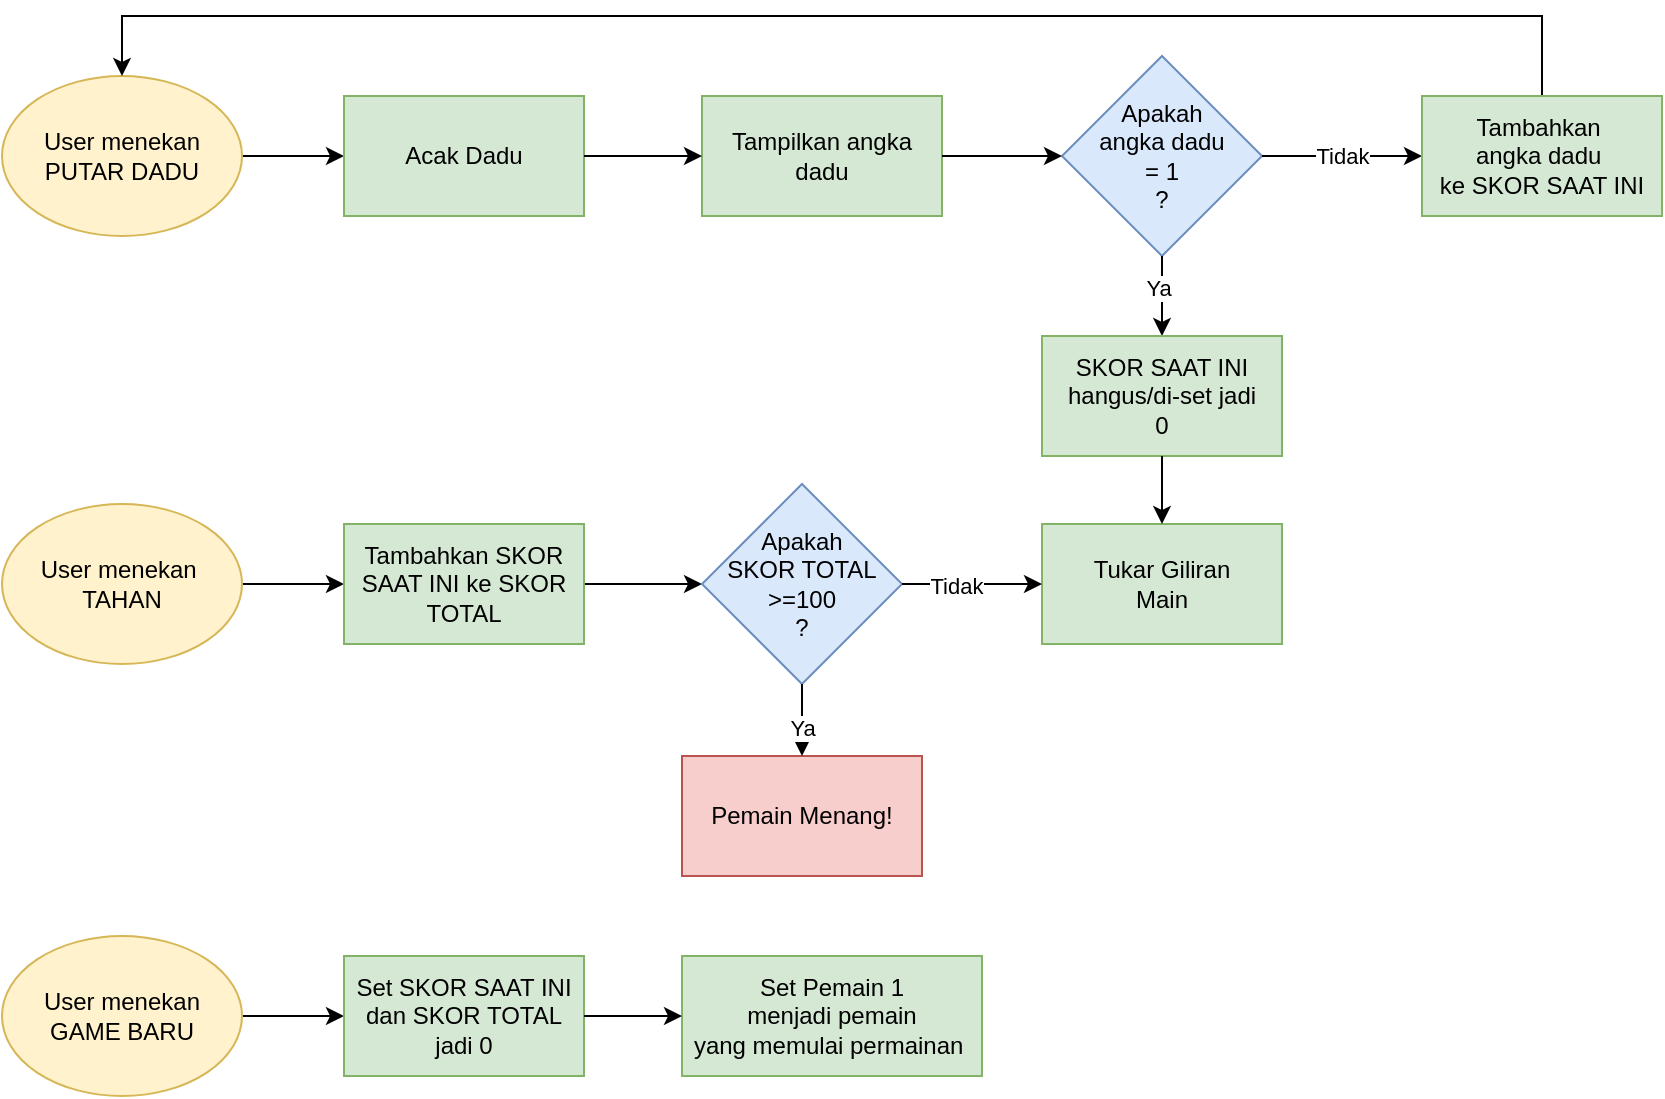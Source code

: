 <mxfile version="22.0.0" type="device">
  <diagram id="C5RBs43oDa-KdzZeNtuy" name="Page-1">
    <mxGraphModel dx="954" dy="647" grid="1" gridSize="10" guides="1" tooltips="1" connect="1" arrows="0" fold="1" page="1" pageScale="1" pageWidth="1169" pageHeight="827" math="0" shadow="0">
      <root>
        <mxCell id="WIyWlLk6GJQsqaUBKTNV-0" />
        <mxCell id="WIyWlLk6GJQsqaUBKTNV-1" parent="WIyWlLk6GJQsqaUBKTNV-0" />
        <mxCell id="ckP3LkdofKtBOID9OqXn-2" value="" style="edgeStyle=orthogonalEdgeStyle;rounded=0;orthogonalLoop=1;jettySize=auto;html=1;" edge="1" parent="WIyWlLk6GJQsqaUBKTNV-1" source="ckP3LkdofKtBOID9OqXn-0" target="ckP3LkdofKtBOID9OqXn-1">
          <mxGeometry relative="1" as="geometry" />
        </mxCell>
        <mxCell id="ckP3LkdofKtBOID9OqXn-0" value="User menekan&lt;br&gt;PUTAR DADU" style="ellipse;whiteSpace=wrap;html=1;fillColor=#fff2cc;strokeColor=#d6b656;" vertex="1" parent="WIyWlLk6GJQsqaUBKTNV-1">
          <mxGeometry x="30" y="110" width="120" height="80" as="geometry" />
        </mxCell>
        <UserObject label="Acak Dadu" id="ckP3LkdofKtBOID9OqXn-1">
          <mxCell style="whiteSpace=wrap;html=1;points=[[0,0,0,0,0],[0,0.25,0,0,0],[0,0.5,0,0,0],[0,0.75,0,0,0],[0,1,0,0,0],[0.25,0,0,0,0],[0.25,1,0,0,0],[0.5,0,0,0,0],[0.5,1,0,0,0],[0.75,0,0,0,0],[0.75,1,0,0,0],[1,0,0,0,0],[1,0.25,0,0,0],[1,0.5,0,0,0],[1,0.75,0,0,0],[1,1,0,0,0]];fillColor=#d5e8d4;strokeColor=#82b366;" vertex="1" parent="WIyWlLk6GJQsqaUBKTNV-1">
            <mxGeometry x="201" y="120" width="120" height="60" as="geometry" />
          </mxCell>
        </UserObject>
        <UserObject label="Tampilkan angka&lt;br&gt;dadu" id="ckP3LkdofKtBOID9OqXn-5">
          <mxCell style="whiteSpace=wrap;html=1;points=[[0,0,0,0,0],[0,0.25,0,0,0],[0,0.5,0,0,0],[0,0.75,0,0,0],[0,1,0,0,0],[0.25,0,0,0,0],[0.25,1,0,0,0],[0.5,0,0,0,0],[0.5,1,0,0,0],[0.75,0,0,0,0],[0.75,1,0,0,0],[1,0,0,0,0],[1,0.25,0,0,0],[1,0.5,0,0,0],[1,0.75,0,0,0],[1,1,0,0,0]];fillColor=#d5e8d4;strokeColor=#82b366;" vertex="1" parent="WIyWlLk6GJQsqaUBKTNV-1">
            <mxGeometry x="380" y="120" width="120" height="60" as="geometry" />
          </mxCell>
        </UserObject>
        <mxCell id="ckP3LkdofKtBOID9OqXn-6" value="" style="endArrow=classic;html=1;rounded=0;exitX=1;exitY=0.5;exitDx=0;exitDy=0;exitPerimeter=0;entryX=0;entryY=0.5;entryDx=0;entryDy=0;entryPerimeter=0;" edge="1" parent="WIyWlLk6GJQsqaUBKTNV-1" source="ckP3LkdofKtBOID9OqXn-1" target="ckP3LkdofKtBOID9OqXn-5">
          <mxGeometry width="50" height="50" relative="1" as="geometry">
            <mxPoint x="390" y="360" as="sourcePoint" />
            <mxPoint x="440" y="310" as="targetPoint" />
          </mxGeometry>
        </mxCell>
        <mxCell id="ckP3LkdofKtBOID9OqXn-7" value="Apakah&lt;br&gt;angka dadu&lt;br&gt;= 1 &lt;br&gt;?" style="rhombus;whiteSpace=wrap;html=1;fillColor=#dae8fc;strokeColor=#6c8ebf;" vertex="1" parent="WIyWlLk6GJQsqaUBKTNV-1">
          <mxGeometry x="560" y="100" width="100" height="100" as="geometry" />
        </mxCell>
        <mxCell id="ckP3LkdofKtBOID9OqXn-8" value="" style="endArrow=classic;html=1;rounded=0;exitX=1;exitY=0.5;exitDx=0;exitDy=0;exitPerimeter=0;" edge="1" parent="WIyWlLk6GJQsqaUBKTNV-1" source="ckP3LkdofKtBOID9OqXn-5" target="ckP3LkdofKtBOID9OqXn-7">
          <mxGeometry width="50" height="50" relative="1" as="geometry">
            <mxPoint x="580" y="360" as="sourcePoint" />
            <mxPoint x="630" y="310" as="targetPoint" />
          </mxGeometry>
        </mxCell>
        <mxCell id="ckP3LkdofKtBOID9OqXn-9" value="Tidak" style="endArrow=classic;html=1;rounded=0;exitX=1;exitY=0.5;exitDx=0;exitDy=0;" edge="1" parent="WIyWlLk6GJQsqaUBKTNV-1" source="ckP3LkdofKtBOID9OqXn-7" target="ckP3LkdofKtBOID9OqXn-10">
          <mxGeometry width="50" height="50" relative="1" as="geometry">
            <mxPoint x="580" y="360" as="sourcePoint" />
            <mxPoint x="630" y="310" as="targetPoint" />
          </mxGeometry>
        </mxCell>
        <mxCell id="ckP3LkdofKtBOID9OqXn-34" style="edgeStyle=orthogonalEdgeStyle;rounded=0;orthogonalLoop=1;jettySize=auto;html=1;exitX=0.5;exitY=0;exitDx=0;exitDy=0;exitPerimeter=0;entryX=0.5;entryY=0;entryDx=0;entryDy=0;" edge="1" parent="WIyWlLk6GJQsqaUBKTNV-1" source="ckP3LkdofKtBOID9OqXn-10" target="ckP3LkdofKtBOID9OqXn-0">
          <mxGeometry relative="1" as="geometry">
            <Array as="points">
              <mxPoint x="800" y="80" />
              <mxPoint x="90" y="80" />
            </Array>
          </mxGeometry>
        </mxCell>
        <UserObject label="Tambahkan&amp;nbsp;&lt;br&gt;angka dadu&amp;nbsp;&lt;br&gt;ke SKOR SAAT INI&lt;br&gt;" id="ckP3LkdofKtBOID9OqXn-10">
          <mxCell style="whiteSpace=wrap;html=1;points=[[0,0,0,0,0],[0,0.25,0,0,0],[0,0.5,0,0,0],[0,0.75,0,0,0],[0,1,0,0,0],[0.25,0,0,0,0],[0.25,1,0,0,0],[0.5,0,0,0,0],[0.5,1,0,0,0],[0.75,0,0,0,0],[0.75,1,0,0,0],[1,0,0,0,0],[1,0.25,0,0,0],[1,0.5,0,0,0],[1,0.75,0,0,0],[1,1,0,0,0]];fillColor=#d5e8d4;strokeColor=#82b366;" vertex="1" parent="WIyWlLk6GJQsqaUBKTNV-1">
            <mxGeometry x="740" y="120" width="120" height="60" as="geometry" />
          </mxCell>
        </UserObject>
        <mxCell id="ckP3LkdofKtBOID9OqXn-14" value="" style="edgeStyle=orthogonalEdgeStyle;rounded=0;orthogonalLoop=1;jettySize=auto;html=1;" edge="1" parent="WIyWlLk6GJQsqaUBKTNV-1" source="ckP3LkdofKtBOID9OqXn-15" target="ckP3LkdofKtBOID9OqXn-16">
          <mxGeometry relative="1" as="geometry" />
        </mxCell>
        <mxCell id="ckP3LkdofKtBOID9OqXn-15" value="User menekan&amp;nbsp;&lt;br&gt;TAHAN" style="ellipse;whiteSpace=wrap;html=1;fillColor=#fff2cc;strokeColor=#d6b656;" vertex="1" parent="WIyWlLk6GJQsqaUBKTNV-1">
          <mxGeometry x="30" y="324" width="120" height="80" as="geometry" />
        </mxCell>
        <mxCell id="ckP3LkdofKtBOID9OqXn-18" style="edgeStyle=orthogonalEdgeStyle;rounded=0;orthogonalLoop=1;jettySize=auto;html=1;exitX=1;exitY=0.5;exitDx=0;exitDy=0;exitPerimeter=0;entryX=0;entryY=0.5;entryDx=0;entryDy=0;" edge="1" parent="WIyWlLk6GJQsqaUBKTNV-1" source="ckP3LkdofKtBOID9OqXn-16" target="ckP3LkdofKtBOID9OqXn-17">
          <mxGeometry relative="1" as="geometry" />
        </mxCell>
        <UserObject label="Tambahkan SKOR SAAT INI ke SKOR&lt;br&gt;TOTAL" id="ckP3LkdofKtBOID9OqXn-16">
          <mxCell style="whiteSpace=wrap;html=1;points=[[0,0,0,0,0],[0,0.25,0,0,0],[0,0.5,0,0,0],[0,0.75,0,0,0],[0,1,0,0,0],[0.25,0,0,0,0],[0.25,1,0,0,0],[0.5,0,0,0,0],[0.5,1,0,0,0],[0.75,0,0,0,0],[0.75,1,0,0,0],[1,0,0,0,0],[1,0.25,0,0,0],[1,0.5,0,0,0],[1,0.75,0,0,0],[1,1,0,0,0]];fillColor=#d5e8d4;strokeColor=#82b366;" vertex="1" parent="WIyWlLk6GJQsqaUBKTNV-1">
            <mxGeometry x="201" y="334" width="120" height="60" as="geometry" />
          </mxCell>
        </UserObject>
        <mxCell id="ckP3LkdofKtBOID9OqXn-17" value="Apakah&lt;br&gt;SKOR TOTAL&lt;br&gt;&amp;gt;=100&lt;br&gt;?" style="rhombus;whiteSpace=wrap;html=1;fillColor=#dae8fc;strokeColor=#6c8ebf;" vertex="1" parent="WIyWlLk6GJQsqaUBKTNV-1">
          <mxGeometry x="380" y="314" width="100" height="100" as="geometry" />
        </mxCell>
        <UserObject label="Tukar Giliran&lt;br&gt;Main" id="ckP3LkdofKtBOID9OqXn-19">
          <mxCell style="whiteSpace=wrap;html=1;points=[[0,0,0,0,0],[0,0.25,0,0,0],[0,0.5,0,0,0],[0,0.75,0,0,0],[0,1,0,0,0],[0.25,0,0,0,0],[0.25,1,0,0,0],[0.5,0,0,0,0],[0.5,1,0,0,0],[0.75,0,0,0,0],[0.75,1,0,0,0],[1,0,0,0,0],[1,0.25,0,0,0],[1,0.5,0,0,0],[1,0.75,0,0,0],[1,1,0,0,0]];fillColor=#d5e8d4;strokeColor=#82b366;" vertex="1" parent="WIyWlLk6GJQsqaUBKTNV-1">
            <mxGeometry x="550" y="334" width="120" height="60" as="geometry" />
          </mxCell>
        </UserObject>
        <mxCell id="ckP3LkdofKtBOID9OqXn-20" style="edgeStyle=orthogonalEdgeStyle;rounded=0;orthogonalLoop=1;jettySize=auto;html=1;exitX=1;exitY=0.5;exitDx=0;exitDy=0;entryX=0;entryY=0.5;entryDx=0;entryDy=0;entryPerimeter=0;" edge="1" parent="WIyWlLk6GJQsqaUBKTNV-1" source="ckP3LkdofKtBOID9OqXn-17" target="ckP3LkdofKtBOID9OqXn-19">
          <mxGeometry relative="1" as="geometry" />
        </mxCell>
        <mxCell id="ckP3LkdofKtBOID9OqXn-21" value="Tidak" style="edgeLabel;html=1;align=center;verticalAlign=middle;resizable=0;points=[];" vertex="1" connectable="0" parent="ckP3LkdofKtBOID9OqXn-20">
          <mxGeometry x="-0.233" y="-1" relative="1" as="geometry">
            <mxPoint as="offset" />
          </mxGeometry>
        </mxCell>
        <mxCell id="ckP3LkdofKtBOID9OqXn-22" style="edgeStyle=orthogonalEdgeStyle;rounded=0;orthogonalLoop=1;jettySize=auto;html=1;exitX=0.5;exitY=1;exitDx=0;exitDy=0;entryX=0.5;entryY=0;entryDx=0;entryDy=0;entryPerimeter=0;" edge="1" parent="WIyWlLk6GJQsqaUBKTNV-1" source="ckP3LkdofKtBOID9OqXn-7" target="ckP3LkdofKtBOID9OqXn-24">
          <mxGeometry relative="1" as="geometry" />
        </mxCell>
        <mxCell id="ckP3LkdofKtBOID9OqXn-23" value="Ya" style="edgeLabel;html=1;align=center;verticalAlign=middle;resizable=0;points=[];" vertex="1" connectable="0" parent="ckP3LkdofKtBOID9OqXn-22">
          <mxGeometry x="-0.2" y="-2" relative="1" as="geometry">
            <mxPoint as="offset" />
          </mxGeometry>
        </mxCell>
        <UserObject label="SKOR SAAT INI hangus/di-set jadi&lt;br&gt;0" id="ckP3LkdofKtBOID9OqXn-24">
          <mxCell style="whiteSpace=wrap;html=1;points=[[0,0,0,0,0],[0,0.25,0,0,0],[0,0.5,0,0,0],[0,0.75,0,0,0],[0,1,0,0,0],[0.25,0,0,0,0],[0.25,1,0,0,0],[0.5,0,0,0,0],[0.5,1,0,0,0],[0.75,0,0,0,0],[0.75,1,0,0,0],[1,0,0,0,0],[1,0.25,0,0,0],[1,0.5,0,0,0],[1,0.75,0,0,0],[1,1,0,0,0]];fillColor=#d5e8d4;strokeColor=#82b366;" vertex="1" parent="WIyWlLk6GJQsqaUBKTNV-1">
            <mxGeometry x="550" y="240" width="120" height="60" as="geometry" />
          </mxCell>
        </UserObject>
        <mxCell id="ckP3LkdofKtBOID9OqXn-25" style="edgeStyle=orthogonalEdgeStyle;rounded=0;orthogonalLoop=1;jettySize=auto;html=1;exitX=0.5;exitY=1;exitDx=0;exitDy=0;exitPerimeter=0;entryX=0.5;entryY=0;entryDx=0;entryDy=0;entryPerimeter=0;" edge="1" parent="WIyWlLk6GJQsqaUBKTNV-1" source="ckP3LkdofKtBOID9OqXn-24" target="ckP3LkdofKtBOID9OqXn-19">
          <mxGeometry relative="1" as="geometry" />
        </mxCell>
        <UserObject label="Pemain Menang!" id="ckP3LkdofKtBOID9OqXn-26">
          <mxCell style="whiteSpace=wrap;html=1;points=[[0,0,0,0,0],[0,0.25,0,0,0],[0,0.5,0,0,0],[0,0.75,0,0,0],[0,1,0,0,0],[0.25,0,0,0,0],[0.25,1,0,0,0],[0.5,0,0,0,0],[0.5,1,0,0,0],[0.75,0,0,0,0],[0.75,1,0,0,0],[1,0,0,0,0],[1,0.25,0,0,0],[1,0.5,0,0,0],[1,0.75,0,0,0],[1,1,0,0,0]];fillColor=#f8cecc;strokeColor=#b85450;" vertex="1" parent="WIyWlLk6GJQsqaUBKTNV-1">
            <mxGeometry x="370" y="450" width="120" height="60" as="geometry" />
          </mxCell>
        </UserObject>
        <mxCell id="ckP3LkdofKtBOID9OqXn-27" style="edgeStyle=orthogonalEdgeStyle;rounded=0;orthogonalLoop=1;jettySize=auto;html=1;exitX=0.5;exitY=1;exitDx=0;exitDy=0;entryX=0.5;entryY=0;entryDx=0;entryDy=0;entryPerimeter=0;" edge="1" parent="WIyWlLk6GJQsqaUBKTNV-1" source="ckP3LkdofKtBOID9OqXn-17" target="ckP3LkdofKtBOID9OqXn-26">
          <mxGeometry relative="1" as="geometry" />
        </mxCell>
        <mxCell id="ckP3LkdofKtBOID9OqXn-28" value="Ya" style="edgeLabel;html=1;align=center;verticalAlign=middle;resizable=0;points=[];" vertex="1" connectable="0" parent="ckP3LkdofKtBOID9OqXn-27">
          <mxGeometry x="0.217" relative="1" as="geometry">
            <mxPoint as="offset" />
          </mxGeometry>
        </mxCell>
        <mxCell id="ckP3LkdofKtBOID9OqXn-29" value="" style="edgeStyle=orthogonalEdgeStyle;rounded=0;orthogonalLoop=1;jettySize=auto;html=1;" edge="1" parent="WIyWlLk6GJQsqaUBKTNV-1" source="ckP3LkdofKtBOID9OqXn-30" target="ckP3LkdofKtBOID9OqXn-31">
          <mxGeometry relative="1" as="geometry" />
        </mxCell>
        <mxCell id="ckP3LkdofKtBOID9OqXn-30" value="User menekan&lt;br&gt;GAME BARU" style="ellipse;whiteSpace=wrap;html=1;fillColor=#fff2cc;strokeColor=#d6b656;" vertex="1" parent="WIyWlLk6GJQsqaUBKTNV-1">
          <mxGeometry x="30" y="540" width="120" height="80" as="geometry" />
        </mxCell>
        <UserObject label="Set SKOR SAAT INI dan SKOR TOTAL jadi 0" id="ckP3LkdofKtBOID9OqXn-31">
          <mxCell style="whiteSpace=wrap;html=1;points=[[0,0,0,0,0],[0,0.25,0,0,0],[0,0.5,0,0,0],[0,0.75,0,0,0],[0,1,0,0,0],[0.25,0,0,0,0],[0.25,1,0,0,0],[0.5,0,0,0,0],[0.5,1,0,0,0],[0.75,0,0,0,0],[0.75,1,0,0,0],[1,0,0,0,0],[1,0.25,0,0,0],[1,0.5,0,0,0],[1,0.75,0,0,0],[1,1,0,0,0]];fillColor=#d5e8d4;strokeColor=#82b366;" vertex="1" parent="WIyWlLk6GJQsqaUBKTNV-1">
            <mxGeometry x="201" y="550" width="120" height="60" as="geometry" />
          </mxCell>
        </UserObject>
        <UserObject label="Set Pemain 1 &lt;br&gt;menjadi pemain &lt;br&gt;yang memulai permainan&amp;nbsp;" id="ckP3LkdofKtBOID9OqXn-32">
          <mxCell style="whiteSpace=wrap;html=1;points=[[0,0,0,0,0],[0,0.25,0,0,0],[0,0.5,0,0,0],[0,0.75,0,0,0],[0,1,0,0,0],[0.25,0,0,0,0],[0.25,1,0,0,0],[0.5,0,0,0,0],[0.5,1,0,0,0],[0.75,0,0,0,0],[0.75,1,0,0,0],[1,0,0,0,0],[1,0.25,0,0,0],[1,0.5,0,0,0],[1,0.75,0,0,0],[1,1,0,0,0]];fillColor=#d5e8d4;strokeColor=#82b366;" vertex="1" parent="WIyWlLk6GJQsqaUBKTNV-1">
            <mxGeometry x="370" y="550" width="150" height="60" as="geometry" />
          </mxCell>
        </UserObject>
        <mxCell id="ckP3LkdofKtBOID9OqXn-33" value="" style="endArrow=classic;html=1;rounded=0;exitX=1;exitY=0.5;exitDx=0;exitDy=0;exitPerimeter=0;entryX=0;entryY=0.5;entryDx=0;entryDy=0;entryPerimeter=0;" edge="1" parent="WIyWlLk6GJQsqaUBKTNV-1" source="ckP3LkdofKtBOID9OqXn-31" target="ckP3LkdofKtBOID9OqXn-32">
          <mxGeometry width="50" height="50" relative="1" as="geometry">
            <mxPoint x="390" y="790" as="sourcePoint" />
            <mxPoint x="440" y="740" as="targetPoint" />
          </mxGeometry>
        </mxCell>
      </root>
    </mxGraphModel>
  </diagram>
</mxfile>
